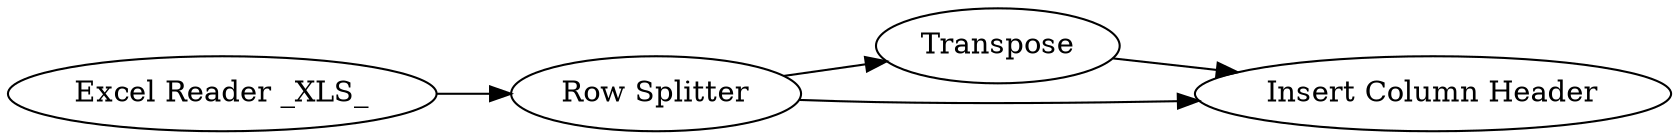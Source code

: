 digraph {
	1 [label="Excel Reader _XLS_"]
	2 [label="Row Splitter"]
	3 [label=Transpose]
	5 [label="Insert Column Header"]
	1 -> 2
	2 -> 3
	2 -> 5
	3 -> 5
	rankdir=LR
}
